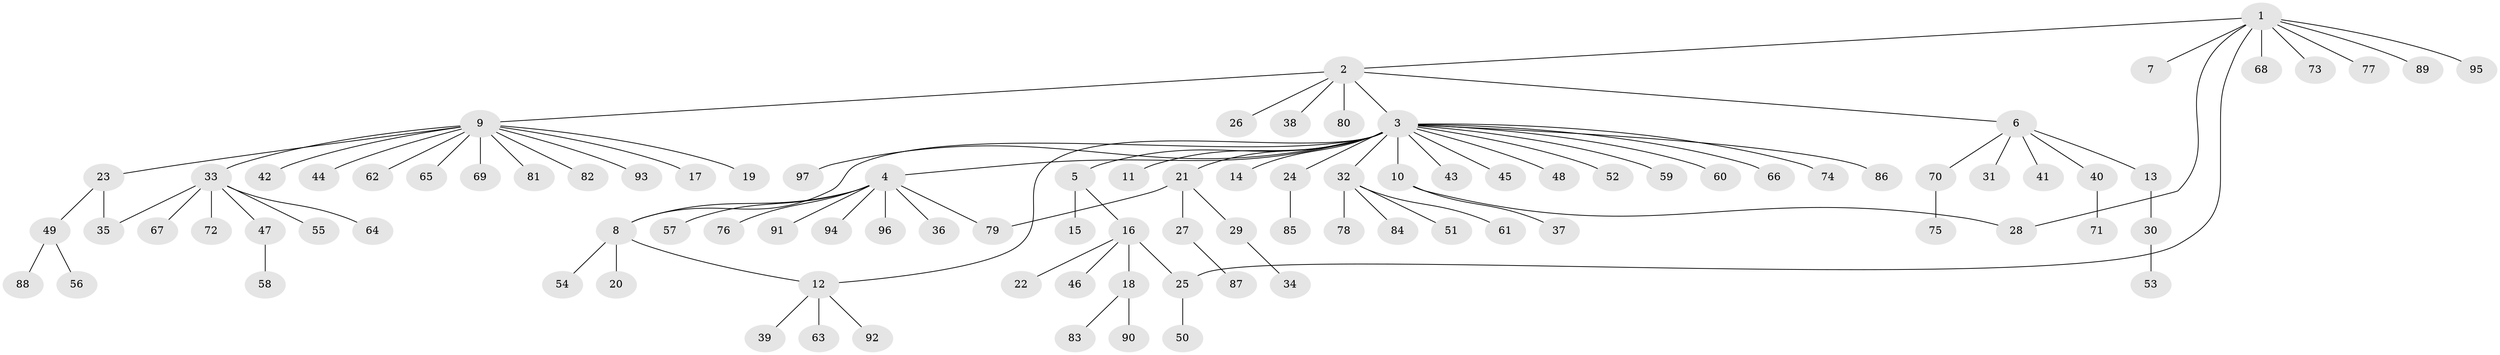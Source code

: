 // original degree distribution, {10: 0.014492753623188406, 8: 0.021739130434782608, 22: 0.007246376811594203, 3: 0.06521739130434782, 7: 0.007246376811594203, 1: 0.6811594202898551, 14: 0.007246376811594203, 4: 0.043478260869565216, 6: 0.021739130434782608, 2: 0.13043478260869565}
// Generated by graph-tools (version 1.1) at 2025/50/03/04/25 22:50:45]
// undirected, 97 vertices, 102 edges
graph export_dot {
  node [color=gray90,style=filled];
  1;
  2;
  3;
  4;
  5;
  6;
  7;
  8;
  9;
  10;
  11;
  12;
  13;
  14;
  15;
  16;
  17;
  18;
  19;
  20;
  21;
  22;
  23;
  24;
  25;
  26;
  27;
  28;
  29;
  30;
  31;
  32;
  33;
  34;
  35;
  36;
  37;
  38;
  39;
  40;
  41;
  42;
  43;
  44;
  45;
  46;
  47;
  48;
  49;
  50;
  51;
  52;
  53;
  54;
  55;
  56;
  57;
  58;
  59;
  60;
  61;
  62;
  63;
  64;
  65;
  66;
  67;
  68;
  69;
  70;
  71;
  72;
  73;
  74;
  75;
  76;
  77;
  78;
  79;
  80;
  81;
  82;
  83;
  84;
  85;
  86;
  87;
  88;
  89;
  90;
  91;
  92;
  93;
  94;
  95;
  96;
  97;
  1 -- 2 [weight=1.0];
  1 -- 7 [weight=1.0];
  1 -- 25 [weight=1.0];
  1 -- 28 [weight=1.0];
  1 -- 68 [weight=1.0];
  1 -- 73 [weight=1.0];
  1 -- 77 [weight=1.0];
  1 -- 89 [weight=1.0];
  1 -- 95 [weight=1.0];
  2 -- 3 [weight=1.0];
  2 -- 6 [weight=1.0];
  2 -- 9 [weight=1.0];
  2 -- 26 [weight=1.0];
  2 -- 38 [weight=1.0];
  2 -- 80 [weight=1.0];
  3 -- 4 [weight=1.0];
  3 -- 5 [weight=1.0];
  3 -- 8 [weight=1.0];
  3 -- 10 [weight=1.0];
  3 -- 11 [weight=1.0];
  3 -- 12 [weight=1.0];
  3 -- 14 [weight=1.0];
  3 -- 21 [weight=1.0];
  3 -- 24 [weight=1.0];
  3 -- 32 [weight=1.0];
  3 -- 43 [weight=1.0];
  3 -- 45 [weight=1.0];
  3 -- 48 [weight=1.0];
  3 -- 52 [weight=1.0];
  3 -- 59 [weight=1.0];
  3 -- 60 [weight=1.0];
  3 -- 66 [weight=1.0];
  3 -- 74 [weight=1.0];
  3 -- 86 [weight=1.0];
  3 -- 97 [weight=1.0];
  4 -- 8 [weight=1.0];
  4 -- 36 [weight=1.0];
  4 -- 57 [weight=1.0];
  4 -- 76 [weight=1.0];
  4 -- 79 [weight=1.0];
  4 -- 91 [weight=1.0];
  4 -- 94 [weight=1.0];
  4 -- 96 [weight=1.0];
  5 -- 15 [weight=1.0];
  5 -- 16 [weight=1.0];
  6 -- 13 [weight=1.0];
  6 -- 31 [weight=1.0];
  6 -- 40 [weight=1.0];
  6 -- 41 [weight=1.0];
  6 -- 70 [weight=1.0];
  8 -- 12 [weight=1.0];
  8 -- 20 [weight=3.0];
  8 -- 54 [weight=1.0];
  9 -- 17 [weight=1.0];
  9 -- 19 [weight=1.0];
  9 -- 23 [weight=1.0];
  9 -- 33 [weight=1.0];
  9 -- 42 [weight=1.0];
  9 -- 44 [weight=1.0];
  9 -- 62 [weight=1.0];
  9 -- 65 [weight=1.0];
  9 -- 69 [weight=1.0];
  9 -- 81 [weight=1.0];
  9 -- 82 [weight=1.0];
  9 -- 93 [weight=1.0];
  10 -- 28 [weight=1.0];
  10 -- 37 [weight=1.0];
  12 -- 39 [weight=1.0];
  12 -- 63 [weight=1.0];
  12 -- 92 [weight=1.0];
  13 -- 30 [weight=1.0];
  16 -- 18 [weight=1.0];
  16 -- 22 [weight=1.0];
  16 -- 25 [weight=1.0];
  16 -- 46 [weight=1.0];
  18 -- 83 [weight=1.0];
  18 -- 90 [weight=1.0];
  21 -- 27 [weight=1.0];
  21 -- 29 [weight=1.0];
  21 -- 79 [weight=1.0];
  23 -- 35 [weight=2.0];
  23 -- 49 [weight=1.0];
  24 -- 85 [weight=1.0];
  25 -- 50 [weight=1.0];
  27 -- 87 [weight=1.0];
  29 -- 34 [weight=1.0];
  30 -- 53 [weight=1.0];
  32 -- 51 [weight=1.0];
  32 -- 61 [weight=1.0];
  32 -- 78 [weight=1.0];
  32 -- 84 [weight=1.0];
  33 -- 35 [weight=1.0];
  33 -- 47 [weight=1.0];
  33 -- 55 [weight=1.0];
  33 -- 64 [weight=1.0];
  33 -- 67 [weight=1.0];
  33 -- 72 [weight=1.0];
  40 -- 71 [weight=1.0];
  47 -- 58 [weight=1.0];
  49 -- 56 [weight=1.0];
  49 -- 88 [weight=1.0];
  70 -- 75 [weight=1.0];
}
